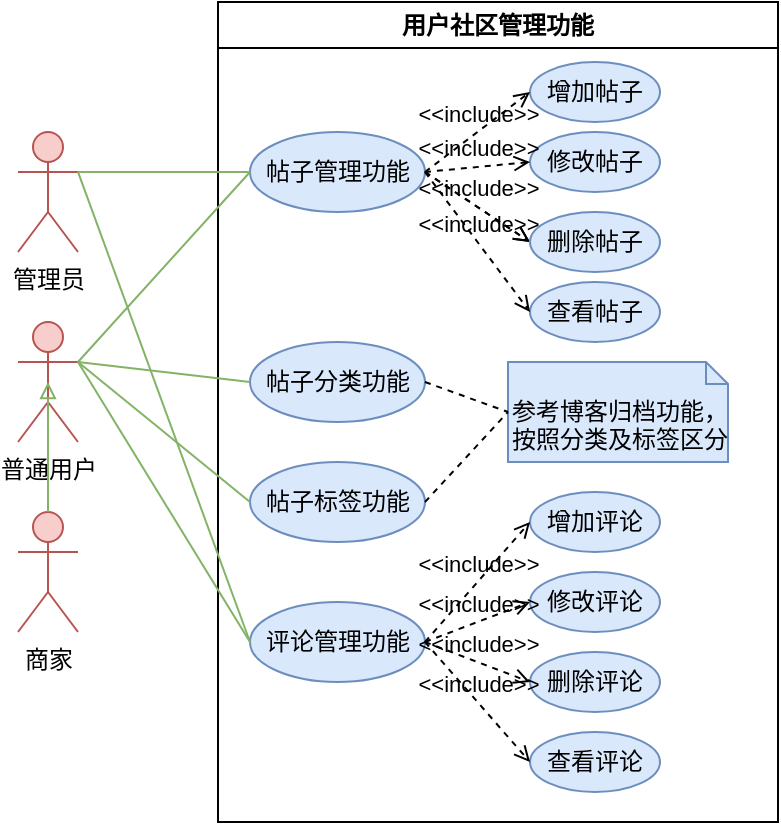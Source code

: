 <mxfile version="24.9.2">
  <diagram name="第 1 页" id="nkEOty-bVfPlOfj25dJT">
    <mxGraphModel dx="875" dy="474" grid="1" gridSize="10" guides="1" tooltips="1" connect="1" arrows="1" fold="1" page="1" pageScale="1" pageWidth="827" pageHeight="1169" math="0" shadow="0">
      <root>
        <mxCell id="0" />
        <mxCell id="1" parent="0" />
        <mxCell id="-BfA1qe5HU-dB9uuBJLc-1" value="用户社区管理功能" style="swimlane;whiteSpace=wrap;html=1;" vertex="1" parent="1">
          <mxGeometry x="324" y="110" width="280" height="410" as="geometry" />
        </mxCell>
        <mxCell id="-BfA1qe5HU-dB9uuBJLc-2" value="帖子管理功能" style="ellipse;whiteSpace=wrap;html=1;fillColor=#dae8fc;strokeColor=#6c8ebf;" vertex="1" parent="-BfA1qe5HU-dB9uuBJLc-1">
          <mxGeometry x="16" y="65" width="87.5" height="40" as="geometry" />
        </mxCell>
        <mxCell id="-BfA1qe5HU-dB9uuBJLc-3" value="帖子分类功能" style="ellipse;whiteSpace=wrap;html=1;fillColor=#dae8fc;strokeColor=#6c8ebf;" vertex="1" parent="-BfA1qe5HU-dB9uuBJLc-1">
          <mxGeometry x="16" y="170" width="87.5" height="40" as="geometry" />
        </mxCell>
        <mxCell id="-BfA1qe5HU-dB9uuBJLc-4" value="帖子标签功能" style="ellipse;whiteSpace=wrap;html=1;fillColor=#dae8fc;strokeColor=#6c8ebf;" vertex="1" parent="-BfA1qe5HU-dB9uuBJLc-1">
          <mxGeometry x="16" y="230" width="87.5" height="40" as="geometry" />
        </mxCell>
        <mxCell id="-BfA1qe5HU-dB9uuBJLc-7" value="增加帖子" style="ellipse;whiteSpace=wrap;html=1;fillColor=#dae8fc;strokeColor=#6c8ebf;" vertex="1" parent="-BfA1qe5HU-dB9uuBJLc-1">
          <mxGeometry x="156" y="30" width="65" height="30" as="geometry" />
        </mxCell>
        <mxCell id="-BfA1qe5HU-dB9uuBJLc-8" value="修改帖子" style="ellipse;whiteSpace=wrap;html=1;fillColor=#dae8fc;strokeColor=#6c8ebf;" vertex="1" parent="-BfA1qe5HU-dB9uuBJLc-1">
          <mxGeometry x="156" y="65" width="65" height="30" as="geometry" />
        </mxCell>
        <mxCell id="-BfA1qe5HU-dB9uuBJLc-10" value="&amp;lt;&amp;lt;include&amp;gt;&amp;gt;" style="html=1;verticalAlign=bottom;labelBackgroundColor=none;endArrow=open;endFill=0;dashed=1;rounded=0;exitX=1;exitY=0.5;exitDx=0;exitDy=0;entryX=0;entryY=0.5;entryDx=0;entryDy=0;" edge="1" parent="-BfA1qe5HU-dB9uuBJLc-1" source="-BfA1qe5HU-dB9uuBJLc-2" target="-BfA1qe5HU-dB9uuBJLc-7">
          <mxGeometry x="0.0" width="160" relative="1" as="geometry">
            <mxPoint x="155" y="155" as="sourcePoint" />
            <mxPoint x="205" y="125" as="targetPoint" />
            <mxPoint as="offset" />
          </mxGeometry>
        </mxCell>
        <mxCell id="-BfA1qe5HU-dB9uuBJLc-11" value="&amp;lt;&amp;lt;include&amp;gt;&amp;gt;" style="html=1;verticalAlign=bottom;labelBackgroundColor=none;endArrow=open;endFill=0;dashed=1;rounded=0;entryX=0;entryY=0.5;entryDx=0;entryDy=0;exitX=1;exitY=0.5;exitDx=0;exitDy=0;" edge="1" parent="-BfA1qe5HU-dB9uuBJLc-1" source="-BfA1qe5HU-dB9uuBJLc-2" target="-BfA1qe5HU-dB9uuBJLc-8">
          <mxGeometry x="0.0" width="160" relative="1" as="geometry">
            <mxPoint x="336" y="85" as="sourcePoint" />
            <mxPoint x="386" y="55" as="targetPoint" />
            <mxPoint as="offset" />
          </mxGeometry>
        </mxCell>
        <mxCell id="-BfA1qe5HU-dB9uuBJLc-12" value="&amp;lt;&amp;lt;include&amp;gt;&amp;gt;" style="html=1;verticalAlign=bottom;labelBackgroundColor=none;endArrow=open;endFill=0;dashed=1;rounded=0;exitX=1;exitY=0.5;exitDx=0;exitDy=0;entryX=0;entryY=0.5;entryDx=0;entryDy=0;" edge="1" parent="-BfA1qe5HU-dB9uuBJLc-1" source="-BfA1qe5HU-dB9uuBJLc-2" target="-BfA1qe5HU-dB9uuBJLc-9">
          <mxGeometry x="0.0" width="160" relative="1" as="geometry">
            <mxPoint x="396" y="95" as="sourcePoint" />
            <mxPoint x="446" y="65" as="targetPoint" />
            <mxPoint as="offset" />
          </mxGeometry>
        </mxCell>
        <mxCell id="-BfA1qe5HU-dB9uuBJLc-15" value="查看帖子" style="ellipse;whiteSpace=wrap;html=1;fillColor=#dae8fc;strokeColor=#6c8ebf;" vertex="1" parent="-BfA1qe5HU-dB9uuBJLc-1">
          <mxGeometry x="156" y="140" width="65" height="30" as="geometry" />
        </mxCell>
        <mxCell id="-BfA1qe5HU-dB9uuBJLc-16" value="&amp;lt;&amp;lt;include&amp;gt;&amp;gt;" style="html=1;verticalAlign=bottom;labelBackgroundColor=none;endArrow=open;endFill=0;dashed=1;rounded=0;exitX=1;exitY=0.5;exitDx=0;exitDy=0;entryX=0;entryY=0.5;entryDx=0;entryDy=0;" edge="1" parent="-BfA1qe5HU-dB9uuBJLc-1" source="-BfA1qe5HU-dB9uuBJLc-2" target="-BfA1qe5HU-dB9uuBJLc-15">
          <mxGeometry x="0.0" width="160" relative="1" as="geometry">
            <mxPoint x="102.25" y="125" as="sourcePoint" />
            <mxPoint x="37.25" y="160" as="targetPoint" />
            <mxPoint as="offset" />
          </mxGeometry>
        </mxCell>
        <mxCell id="-BfA1qe5HU-dB9uuBJLc-26" value="评论管理功能" style="ellipse;whiteSpace=wrap;html=1;fillColor=#dae8fc;strokeColor=#6c8ebf;" vertex="1" parent="-BfA1qe5HU-dB9uuBJLc-1">
          <mxGeometry x="16" y="300" width="87.5" height="40" as="geometry" />
        </mxCell>
        <mxCell id="-BfA1qe5HU-dB9uuBJLc-27" value="增加评论" style="ellipse;whiteSpace=wrap;html=1;fillColor=#dae8fc;strokeColor=#6c8ebf;" vertex="1" parent="-BfA1qe5HU-dB9uuBJLc-1">
          <mxGeometry x="156" y="245" width="65" height="30" as="geometry" />
        </mxCell>
        <mxCell id="-BfA1qe5HU-dB9uuBJLc-28" value="修改评论" style="ellipse;whiteSpace=wrap;html=1;fillColor=#dae8fc;strokeColor=#6c8ebf;" vertex="1" parent="-BfA1qe5HU-dB9uuBJLc-1">
          <mxGeometry x="156" y="285" width="65" height="30" as="geometry" />
        </mxCell>
        <mxCell id="-BfA1qe5HU-dB9uuBJLc-29" value="删除评论" style="ellipse;whiteSpace=wrap;html=1;fillColor=#dae8fc;strokeColor=#6c8ebf;" vertex="1" parent="-BfA1qe5HU-dB9uuBJLc-1">
          <mxGeometry x="156" y="325" width="65" height="30" as="geometry" />
        </mxCell>
        <mxCell id="-BfA1qe5HU-dB9uuBJLc-30" value="查看评论" style="ellipse;whiteSpace=wrap;html=1;fillColor=#dae8fc;strokeColor=#6c8ebf;" vertex="1" parent="-BfA1qe5HU-dB9uuBJLc-1">
          <mxGeometry x="156" y="365" width="65" height="30" as="geometry" />
        </mxCell>
        <mxCell id="-BfA1qe5HU-dB9uuBJLc-31" value="&amp;lt;&amp;lt;include&amp;gt;&amp;gt;" style="html=1;verticalAlign=bottom;labelBackgroundColor=none;endArrow=open;endFill=0;dashed=1;rounded=0;exitX=1;exitY=0.5;exitDx=0;exitDy=0;entryX=0;entryY=0.5;entryDx=0;entryDy=0;" edge="1" parent="-BfA1qe5HU-dB9uuBJLc-1" source="-BfA1qe5HU-dB9uuBJLc-26" target="-BfA1qe5HU-dB9uuBJLc-27">
          <mxGeometry x="0.0" width="160" relative="1" as="geometry">
            <mxPoint x="82.5" y="225" as="sourcePoint" />
            <mxPoint x="113.5" y="305" as="targetPoint" />
            <mxPoint as="offset" />
          </mxGeometry>
        </mxCell>
        <mxCell id="-BfA1qe5HU-dB9uuBJLc-32" value="&amp;lt;&amp;lt;include&amp;gt;&amp;gt;" style="html=1;verticalAlign=bottom;labelBackgroundColor=none;endArrow=open;endFill=0;dashed=1;rounded=0;entryX=0;entryY=0.5;entryDx=0;entryDy=0;exitX=1;exitY=0.5;exitDx=0;exitDy=0;" edge="1" parent="-BfA1qe5HU-dB9uuBJLc-1" source="-BfA1qe5HU-dB9uuBJLc-26" target="-BfA1qe5HU-dB9uuBJLc-28">
          <mxGeometry x="0.0" width="160" relative="1" as="geometry">
            <mxPoint x="116" y="310" as="sourcePoint" />
            <mxPoint x="155" y="275" as="targetPoint" />
            <mxPoint as="offset" />
          </mxGeometry>
        </mxCell>
        <mxCell id="-BfA1qe5HU-dB9uuBJLc-54" value="&amp;lt;&amp;lt;include&amp;gt;&amp;gt;" style="html=1;verticalAlign=bottom;labelBackgroundColor=none;endArrow=open;endFill=0;dashed=1;rounded=0;entryX=0;entryY=0.5;entryDx=0;entryDy=0;exitX=1;exitY=0.5;exitDx=0;exitDy=0;" edge="1" parent="-BfA1qe5HU-dB9uuBJLc-1" source="-BfA1qe5HU-dB9uuBJLc-26" target="-BfA1qe5HU-dB9uuBJLc-29">
          <mxGeometry x="0.0" width="160" relative="1" as="geometry">
            <mxPoint x="64.25" y="359.31" as="sourcePoint" />
            <mxPoint x="95.25" y="359.31" as="targetPoint" />
            <mxPoint as="offset" />
          </mxGeometry>
        </mxCell>
        <mxCell id="-BfA1qe5HU-dB9uuBJLc-55" value="&amp;lt;&amp;lt;include&amp;gt;&amp;gt;" style="html=1;verticalAlign=bottom;labelBackgroundColor=none;endArrow=open;endFill=0;dashed=1;rounded=0;entryX=0;entryY=0.5;entryDx=0;entryDy=0;exitX=1;exitY=0.5;exitDx=0;exitDy=0;" edge="1" parent="-BfA1qe5HU-dB9uuBJLc-1" source="-BfA1qe5HU-dB9uuBJLc-26" target="-BfA1qe5HU-dB9uuBJLc-30">
          <mxGeometry x="0.0" width="160" relative="1" as="geometry">
            <mxPoint x="346" y="290" as="sourcePoint" />
            <mxPoint x="377" y="290" as="targetPoint" />
            <mxPoint as="offset" />
          </mxGeometry>
        </mxCell>
        <mxCell id="-BfA1qe5HU-dB9uuBJLc-56" value="参考博客归档功能，按照分类及标签区分" style="shape=note2;boundedLbl=1;whiteSpace=wrap;html=1;size=11;verticalAlign=top;align=left;fillColor=#dae8fc;strokeColor=#6c8ebf;" vertex="1" parent="-BfA1qe5HU-dB9uuBJLc-1">
          <mxGeometry x="145" y="180" width="110" height="50" as="geometry" />
        </mxCell>
        <mxCell id="-BfA1qe5HU-dB9uuBJLc-57" value="" style="html=1;verticalAlign=bottom;labelBackgroundColor=none;endArrow=open;endFill=0;dashed=1;rounded=0;exitX=1;exitY=0.5;exitDx=0;exitDy=0;entryX=0;entryY=0.5;entryDx=0;entryDy=0;" edge="1" parent="-BfA1qe5HU-dB9uuBJLc-1" source="-BfA1qe5HU-dB9uuBJLc-2" target="-BfA1qe5HU-dB9uuBJLc-9">
          <mxGeometry x="0.0" width="160" relative="1" as="geometry">
            <mxPoint x="418" y="195" as="sourcePoint" />
            <mxPoint x="479" y="275" as="targetPoint" />
            <mxPoint as="offset" />
          </mxGeometry>
        </mxCell>
        <mxCell id="-BfA1qe5HU-dB9uuBJLc-9" value="删除帖子" style="ellipse;whiteSpace=wrap;html=1;fillColor=#dae8fc;strokeColor=#6c8ebf;" vertex="1" parent="-BfA1qe5HU-dB9uuBJLc-1">
          <mxGeometry x="156" y="105" width="65" height="30" as="geometry" />
        </mxCell>
        <mxCell id="-BfA1qe5HU-dB9uuBJLc-58" value="" style="endArrow=none;dashed=1;html=1;rounded=0;exitX=1;exitY=0.5;exitDx=0;exitDy=0;entryX=0;entryY=0.5;entryDx=0;entryDy=0;entryPerimeter=0;" edge="1" parent="-BfA1qe5HU-dB9uuBJLc-1" source="-BfA1qe5HU-dB9uuBJLc-3" target="-BfA1qe5HU-dB9uuBJLc-56">
          <mxGeometry width="50" height="50" relative="1" as="geometry">
            <mxPoint x="346" y="200" as="sourcePoint" />
            <mxPoint x="448.5" y="220" as="targetPoint" />
          </mxGeometry>
        </mxCell>
        <mxCell id="-BfA1qe5HU-dB9uuBJLc-14" value="" style="endArrow=none;dashed=1;html=1;rounded=0;exitX=1;exitY=0.5;exitDx=0;exitDy=0;entryX=0;entryY=0.5;entryDx=0;entryDy=0;entryPerimeter=0;" edge="1" parent="-BfA1qe5HU-dB9uuBJLc-1" source="-BfA1qe5HU-dB9uuBJLc-4" target="-BfA1qe5HU-dB9uuBJLc-56">
          <mxGeometry width="50" height="50" relative="1" as="geometry">
            <mxPoint x="336" y="190" as="sourcePoint" />
            <mxPoint x="438.5" y="210" as="targetPoint" />
          </mxGeometry>
        </mxCell>
        <mxCell id="-BfA1qe5HU-dB9uuBJLc-17" value="普通用户" style="shape=umlActor;verticalLabelPosition=bottom;verticalAlign=top;html=1;fillColor=#f8cecc;strokeColor=#b85450;" vertex="1" parent="1">
          <mxGeometry x="224" y="270" width="30" height="60" as="geometry" />
        </mxCell>
        <mxCell id="-BfA1qe5HU-dB9uuBJLc-18" value="商家" style="shape=umlActor;verticalLabelPosition=bottom;verticalAlign=top;html=1;fillColor=#f8cecc;strokeColor=#b85450;" vertex="1" parent="1">
          <mxGeometry x="224" y="365" width="30" height="60" as="geometry" />
        </mxCell>
        <mxCell id="-BfA1qe5HU-dB9uuBJLc-19" value="管理员" style="shape=umlActor;verticalLabelPosition=bottom;verticalAlign=top;html=1;fillColor=#f8cecc;strokeColor=#b85450;" vertex="1" parent="1">
          <mxGeometry x="224" y="175" width="30" height="60" as="geometry" />
        </mxCell>
        <mxCell id="-BfA1qe5HU-dB9uuBJLc-20" value="" style="endArrow=block;endFill=0;html=1;rounded=0;fillColor=#d5e8d4;strokeColor=#82b366;exitX=0.5;exitY=0;exitDx=0;exitDy=0;exitPerimeter=0;entryX=0.5;entryY=0.5;entryDx=0;entryDy=0;entryPerimeter=0;" edge="1" parent="1" source="-BfA1qe5HU-dB9uuBJLc-18" target="-BfA1qe5HU-dB9uuBJLc-17">
          <mxGeometry width="160" relative="1" as="geometry">
            <mxPoint x="279" y="515" as="sourcePoint" />
            <mxPoint x="264" y="435" as="targetPoint" />
          </mxGeometry>
        </mxCell>
        <mxCell id="-BfA1qe5HU-dB9uuBJLc-22" value="" style="endArrow=none;html=1;rounded=0;fillColor=#d5e8d4;strokeColor=#82b366;exitX=0;exitY=0.5;exitDx=0;exitDy=0;entryX=1;entryY=0.333;entryDx=0;entryDy=0;entryPerimeter=0;" edge="1" parent="1" source="-BfA1qe5HU-dB9uuBJLc-4" target="-BfA1qe5HU-dB9uuBJLc-17">
          <mxGeometry width="50" height="50" relative="1" as="geometry">
            <mxPoint x="414" y="220" as="sourcePoint" />
            <mxPoint x="254" y="270" as="targetPoint" />
          </mxGeometry>
        </mxCell>
        <mxCell id="-BfA1qe5HU-dB9uuBJLc-23" value="" style="endArrow=none;html=1;rounded=0;fillColor=#d5e8d4;strokeColor=#82b366;entryX=1;entryY=0.333;entryDx=0;entryDy=0;entryPerimeter=0;exitX=0;exitY=0.5;exitDx=0;exitDy=0;" edge="1" parent="1" source="-BfA1qe5HU-dB9uuBJLc-3" target="-BfA1qe5HU-dB9uuBJLc-17">
          <mxGeometry width="50" height="50" relative="1" as="geometry">
            <mxPoint x="404" y="260" as="sourcePoint" />
            <mxPoint x="264" y="280" as="targetPoint" />
          </mxGeometry>
        </mxCell>
        <mxCell id="-BfA1qe5HU-dB9uuBJLc-24" value="" style="endArrow=none;html=1;rounded=0;fillColor=#d5e8d4;strokeColor=#82b366;entryX=1;entryY=0.333;entryDx=0;entryDy=0;entryPerimeter=0;exitX=0;exitY=0.5;exitDx=0;exitDy=0;" edge="1" parent="1" source="-BfA1qe5HU-dB9uuBJLc-2" target="-BfA1qe5HU-dB9uuBJLc-19">
          <mxGeometry width="50" height="50" relative="1" as="geometry">
            <mxPoint x="367" y="250" as="sourcePoint" />
            <mxPoint x="254" y="200" as="targetPoint" />
          </mxGeometry>
        </mxCell>
        <mxCell id="-BfA1qe5HU-dB9uuBJLc-59" value="" style="endArrow=none;html=1;rounded=0;fillColor=#d5e8d4;strokeColor=#82b366;entryX=0;entryY=0.5;entryDx=0;entryDy=0;exitX=1;exitY=0.333;exitDx=0;exitDy=0;exitPerimeter=0;" edge="1" parent="1" source="-BfA1qe5HU-dB9uuBJLc-17" target="-BfA1qe5HU-dB9uuBJLc-2">
          <mxGeometry width="50" height="50" relative="1" as="geometry">
            <mxPoint x="350" y="310" as="sourcePoint" />
            <mxPoint x="264" y="300" as="targetPoint" />
          </mxGeometry>
        </mxCell>
        <mxCell id="-BfA1qe5HU-dB9uuBJLc-60" value="" style="endArrow=none;html=1;rounded=0;fillColor=#d5e8d4;strokeColor=#82b366;exitX=0;exitY=0.5;exitDx=0;exitDy=0;entryX=1;entryY=0.333;entryDx=0;entryDy=0;entryPerimeter=0;" edge="1" parent="1" source="-BfA1qe5HU-dB9uuBJLc-26" target="-BfA1qe5HU-dB9uuBJLc-19">
          <mxGeometry width="50" height="50" relative="1" as="geometry">
            <mxPoint x="350" y="205" as="sourcePoint" />
            <mxPoint x="270" y="220" as="targetPoint" />
          </mxGeometry>
        </mxCell>
        <mxCell id="-BfA1qe5HU-dB9uuBJLc-61" value="" style="endArrow=none;html=1;rounded=0;fillColor=#d5e8d4;strokeColor=#82b366;exitX=0;exitY=0.5;exitDx=0;exitDy=0;entryX=1;entryY=0.333;entryDx=0;entryDy=0;entryPerimeter=0;" edge="1" parent="1" source="-BfA1qe5HU-dB9uuBJLc-26" target="-BfA1qe5HU-dB9uuBJLc-17">
          <mxGeometry width="50" height="50" relative="1" as="geometry">
            <mxPoint x="350" y="440" as="sourcePoint" />
            <mxPoint x="264" y="205" as="targetPoint" />
          </mxGeometry>
        </mxCell>
      </root>
    </mxGraphModel>
  </diagram>
</mxfile>
